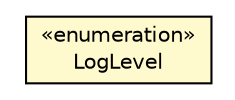 #!/usr/local/bin/dot
#
# Class diagram 
# Generated by UMLGraph version R5_6-24-gf6e263 (http://www.umlgraph.org/)
#

digraph G {
	edge [fontname="Helvetica",fontsize=10,labelfontname="Helvetica",labelfontsize=10];
	node [fontname="Helvetica",fontsize=10,shape=plaintext];
	nodesep=0.25;
	ranksep=0.5;
	// org.universAAL.middleware.container.JUnit.JUnitModuleContext.LogLevel
	c235156 [label=<<table title="org.universAAL.middleware.container.JUnit.JUnitModuleContext.LogLevel" border="0" cellborder="1" cellspacing="0" cellpadding="2" port="p" bgcolor="lemonChiffon" href="./JUnitModuleContext.LogLevel.html">
		<tr><td><table border="0" cellspacing="0" cellpadding="1">
<tr><td align="center" balign="center"> &#171;enumeration&#187; </td></tr>
<tr><td align="center" balign="center"> LogLevel </td></tr>
		</table></td></tr>
		</table>>, URL="./JUnitModuleContext.LogLevel.html", fontname="Helvetica", fontcolor="black", fontsize=10.0];
}

